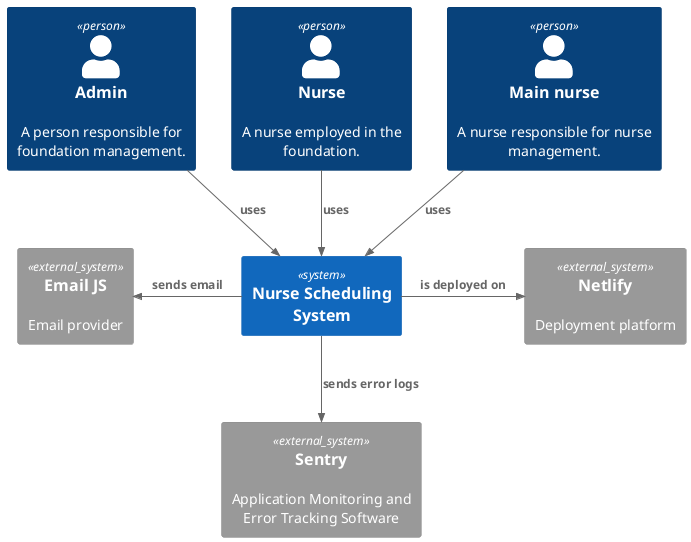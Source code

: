 @startuml
!include <C4/C4_Container>

Person(admin, "Admin", "A person responsible for foundation management.")
Person(nurse, "Nurse", "A nurse employed in the foundation.")
Person(mainNurse, "Main nurse", "A nurse responsible for nurse management.")

System(nspSystem, "Nurse Scheduling System" )

System_Ext(sentry, "Sentry", "Application Monitoring and Error Tracking Software")
System_Ext(netlify, "Netlify", "Deployment platform")
System_Ext(emailJs, "Email JS", "Email provider")

Rel(admin, nspSystem, "uses")
Rel(nurse, nspSystem, "uses")
Rel(mainNurse, nspSystem, "uses")

Rel_D(nspSystem, sentry, "sends error logs")
Rel_R(nspSystem, netlify, "is deployed on")
Rel_L(nspSystem, emailJs, "sends email")

@enduml
